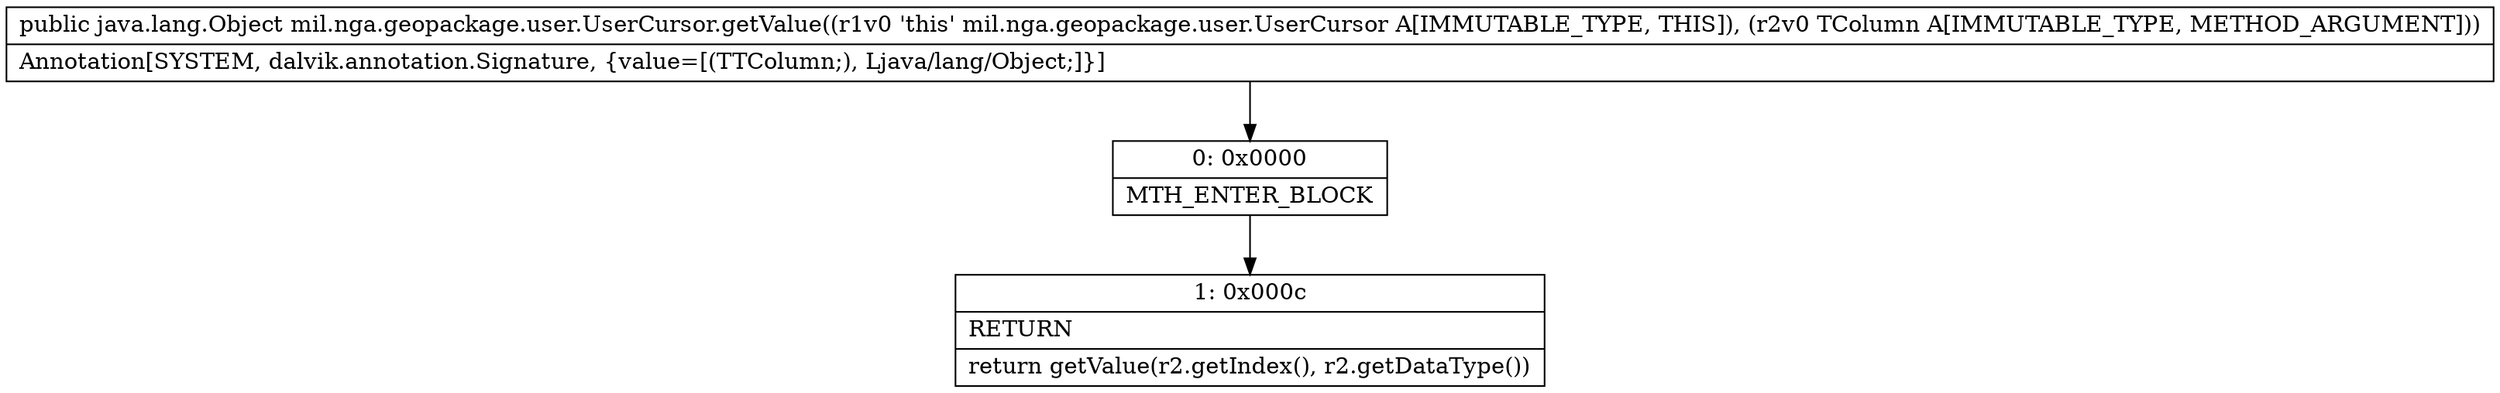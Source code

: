 digraph "CFG formil.nga.geopackage.user.UserCursor.getValue(Lmil\/nga\/geopackage\/user\/UserColumn;)Ljava\/lang\/Object;" {
Node_0 [shape=record,label="{0\:\ 0x0000|MTH_ENTER_BLOCK\l}"];
Node_1 [shape=record,label="{1\:\ 0x000c|RETURN\l|return getValue(r2.getIndex(), r2.getDataType())\l}"];
MethodNode[shape=record,label="{public java.lang.Object mil.nga.geopackage.user.UserCursor.getValue((r1v0 'this' mil.nga.geopackage.user.UserCursor A[IMMUTABLE_TYPE, THIS]), (r2v0 TColumn A[IMMUTABLE_TYPE, METHOD_ARGUMENT]))  | Annotation[SYSTEM, dalvik.annotation.Signature, \{value=[(TTColumn;), Ljava\/lang\/Object;]\}]\l}"];
MethodNode -> Node_0;
Node_0 -> Node_1;
}

